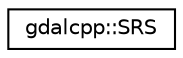 digraph "Graphical Class Hierarchy"
{
 // LATEX_PDF_SIZE
  edge [fontname="Helvetica",fontsize="10",labelfontname="Helvetica",labelfontsize="10"];
  node [fontname="Helvetica",fontsize="10",shape=record];
  rankdir="LR";
  Node0 [label="gdalcpp::SRS",height=0.2,width=0.4,color="black", fillcolor="white", style="filled",URL="$classgdalcpp_1_1_s_r_s.html",tooltip=" "];
}

